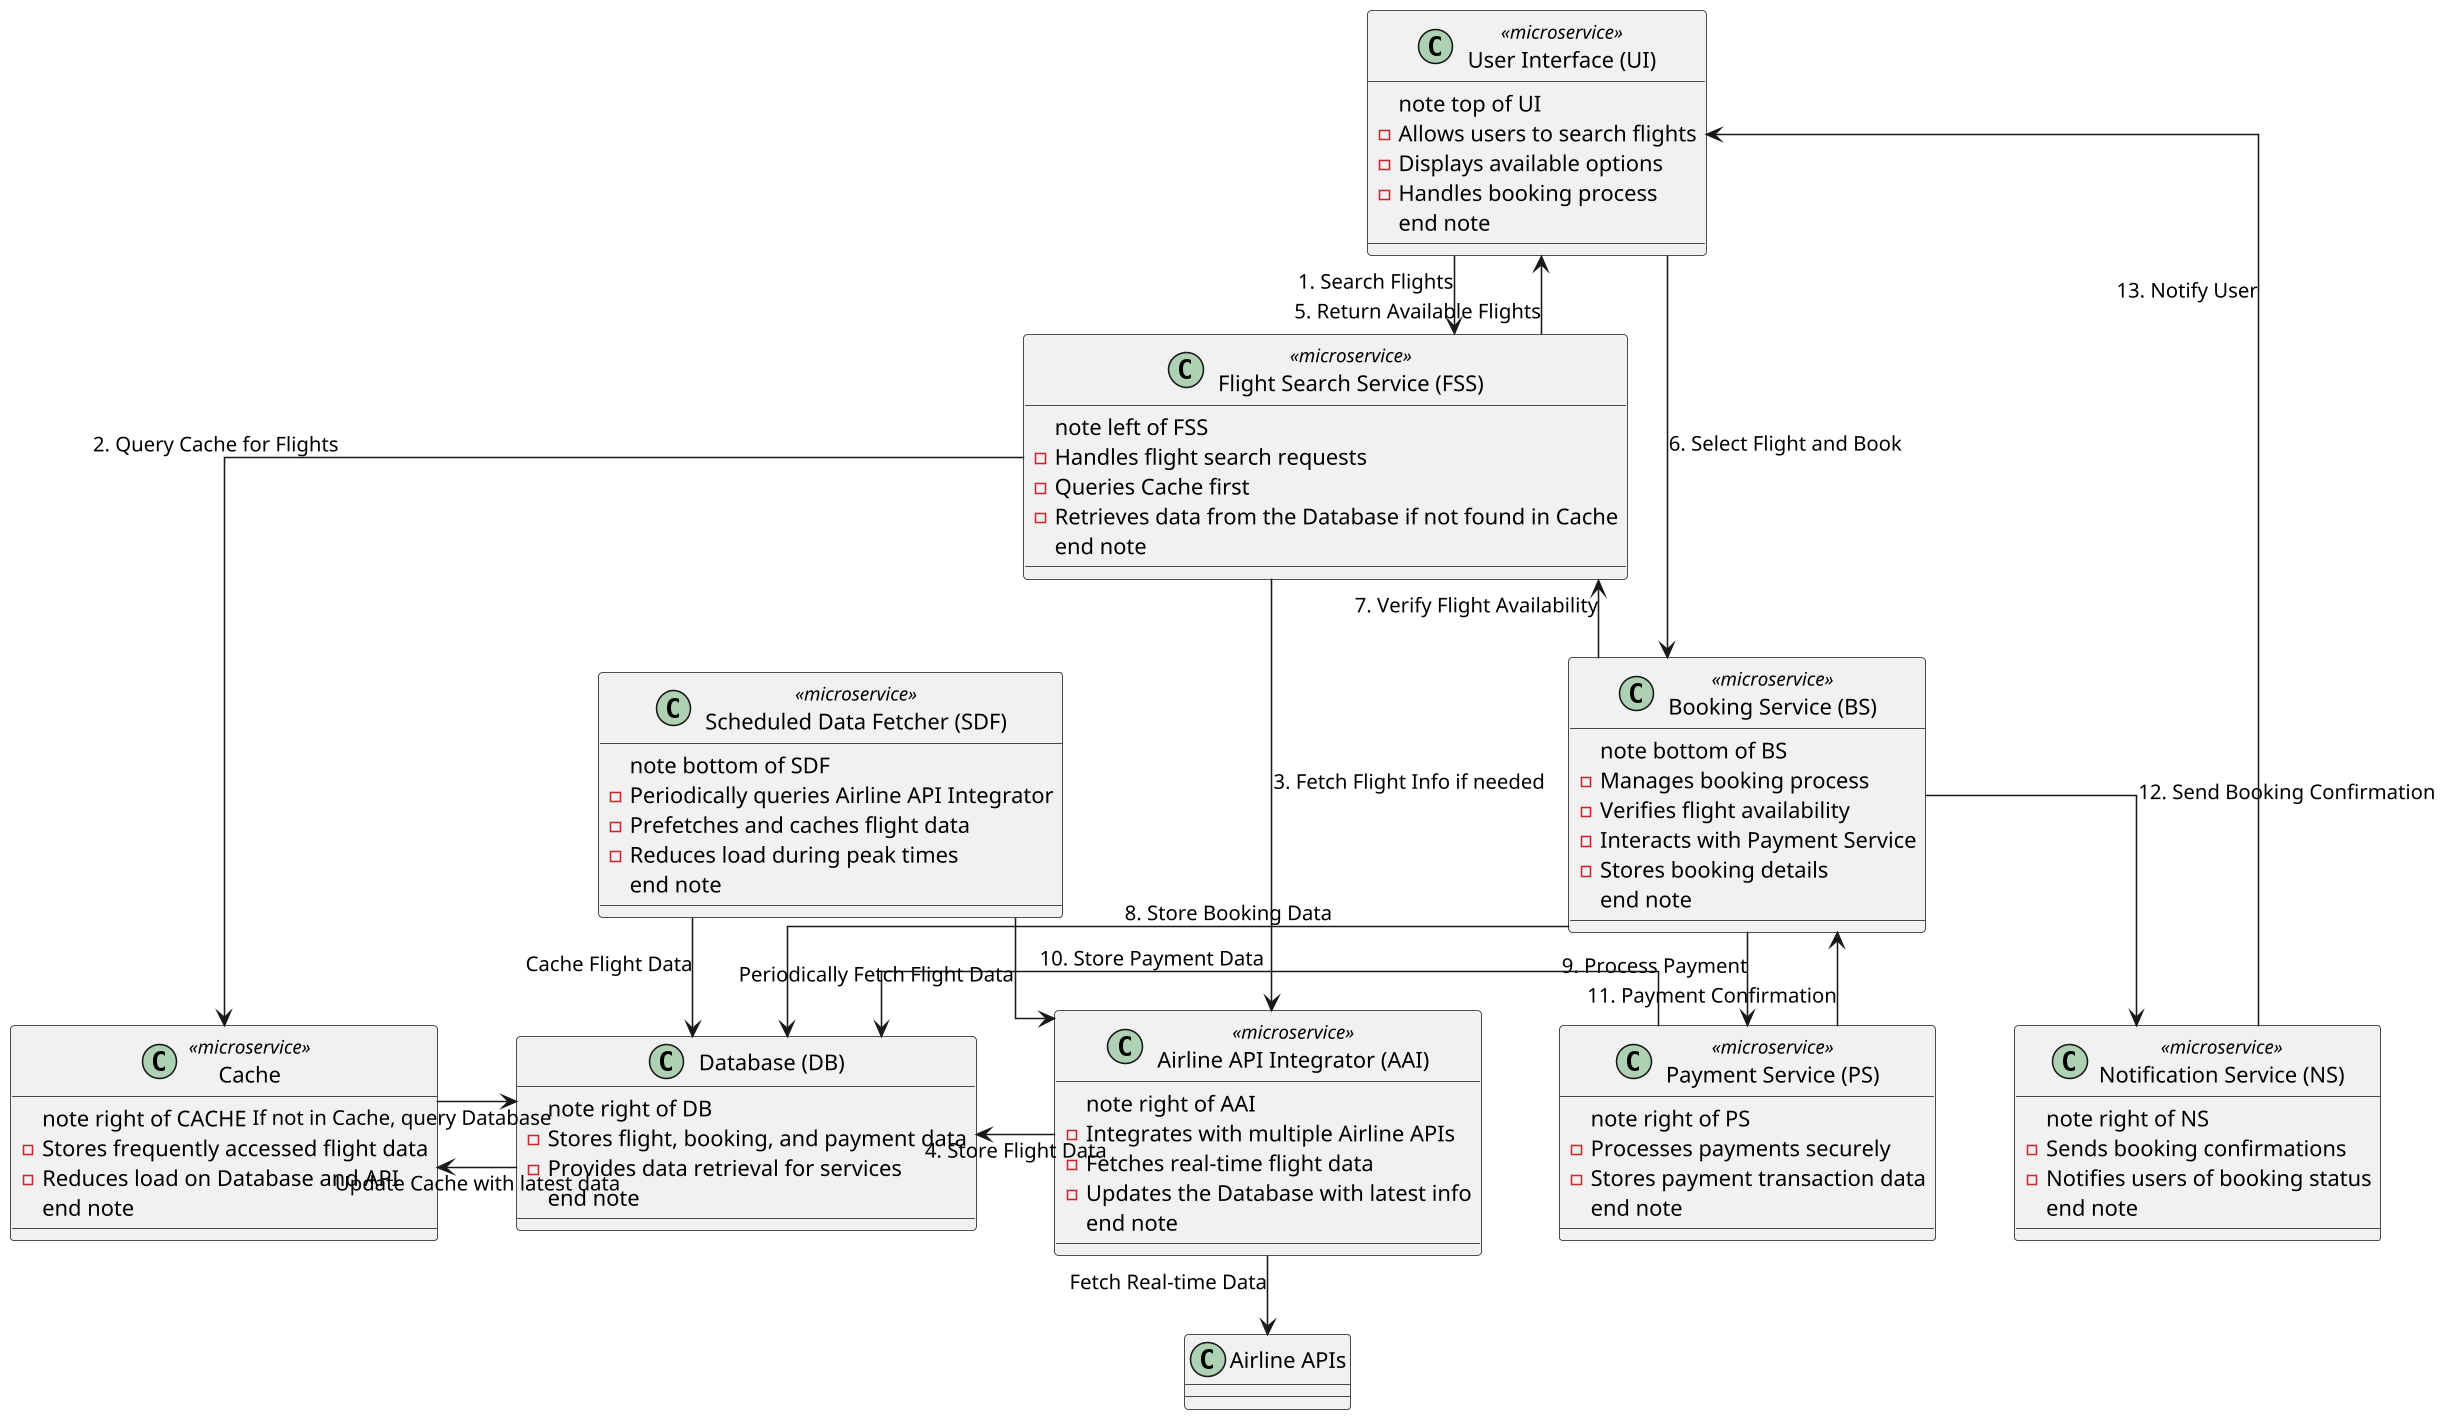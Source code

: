 @startuml
!define RECTANGLE class
skinparam rectangle {
  BackgroundColor<<microservice>> LightBlue
  BorderColor<<microservice>> Blue
}

skinparam linetype ortho
skinparam nodesep 50
skinparam ranksep 50
skinparam dpi 150

RECTANGLE "User Interface (UI)" as UI <<microservice>> {
  note top of UI
    - Allows users to search flights
    - Displays available options
    - Handles booking process
  end note
}

RECTANGLE "Flight Search Service (FSS)" as FSS <<microservice>> {
  note left of FSS
    - Handles flight search requests
    - Queries Cache first
    - Retrieves data from the Database if not found in Cache
  end note
}

RECTANGLE "Booking Service (BS)" as BS <<microservice>> {
  note bottom of BS
    - Manages booking process
    - Verifies flight availability
    - Interacts with Payment Service
    - Stores booking details
  end note
}

RECTANGLE "Payment Service (PS)" as PS <<microservice>> {
  note right of PS
    - Processes payments securely
    - Stores payment transaction data
  end note
}

RECTANGLE "Notification Service (NS)" as NS <<microservice>> {
  note right of NS
    - Sends booking confirmations
    - Notifies users of booking status
  end note
}

RECTANGLE "Airline API Integrator (AAI)" as AAI <<microservice>> {
  note right of AAI
    - Integrates with multiple Airline APIs
    - Fetches real-time flight data
    - Updates the Database with latest info
  end note
}

RECTANGLE "Database (DB)" as DB {
  note right of DB
    - Stores flight, booking, and payment data
    - Provides data retrieval for services
  end note
}

RECTANGLE "Scheduled Data Fetcher (SDF)" as SDF <<microservice>> {
  note bottom of SDF
    - Periodically queries Airline API Integrator
    - Prefetches and caches flight data
    - Reduces load during peak times
  end note
}

RECTANGLE "Cache" as CACHE <<microservice>> {
  note right of CACHE
    - Stores frequently accessed flight data
    - Reduces load on Database and API
  end note
}

UI -down-> FSS : "1. Search Flights"
FSS -down-> CACHE : "2. Query Cache for Flights"
CACHE -right-> DB : "If not in Cache, query Database"
FSS -down-> AAI : "3. Fetch Flight Info if needed"
AAI -down-> "Airline APIs" : "Fetch Real-time Data"
AAI -left-> DB : "4. Store Flight Data"
DB -left-> CACHE : "Update Cache with latest data"
FSS -up-> UI : "5. Return Available Flights"

UI -down-> BS : "6. Select Flight and Book"
BS -up-> FSS : "7. Verify Flight Availability"
BS -down-> DB : "8. Store Booking Data"

BS -down-> PS : "9. Process Payment"
PS -left-> DB : "10. Store Payment Data"
PS -up-> BS : "11. Payment Confirmation"

BS -down-> NS : "12. Send Booking Confirmation"
NS -up-> UI : "13. Notify User"

SDF -right-> AAI : "Periodically Fetch Flight Data"
SDF -down-> DB : "Cache Flight Data"

@enduml
